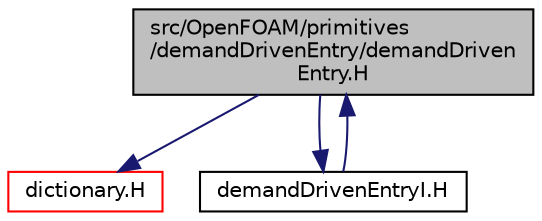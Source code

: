 digraph "src/OpenFOAM/primitives/demandDrivenEntry/demandDrivenEntry.H"
{
  bgcolor="transparent";
  edge [fontname="Helvetica",fontsize="10",labelfontname="Helvetica",labelfontsize="10"];
  node [fontname="Helvetica",fontsize="10",shape=record];
  Node1 [label="src/OpenFOAM/primitives\l/demandDrivenEntry/demandDriven\lEntry.H",height=0.2,width=0.4,color="black", fillcolor="grey75", style="filled", fontcolor="black"];
  Node1 -> Node2 [color="midnightblue",fontsize="10",style="solid",fontname="Helvetica"];
  Node2 [label="dictionary.H",height=0.2,width=0.4,color="red",URL="$a07987.html"];
  Node1 -> Node3 [color="midnightblue",fontsize="10",style="solid",fontname="Helvetica"];
  Node3 [label="demandDrivenEntryI.H",height=0.2,width=0.4,color="black",URL="$a09139.html"];
  Node3 -> Node1 [color="midnightblue",fontsize="10",style="solid",fontname="Helvetica"];
}

